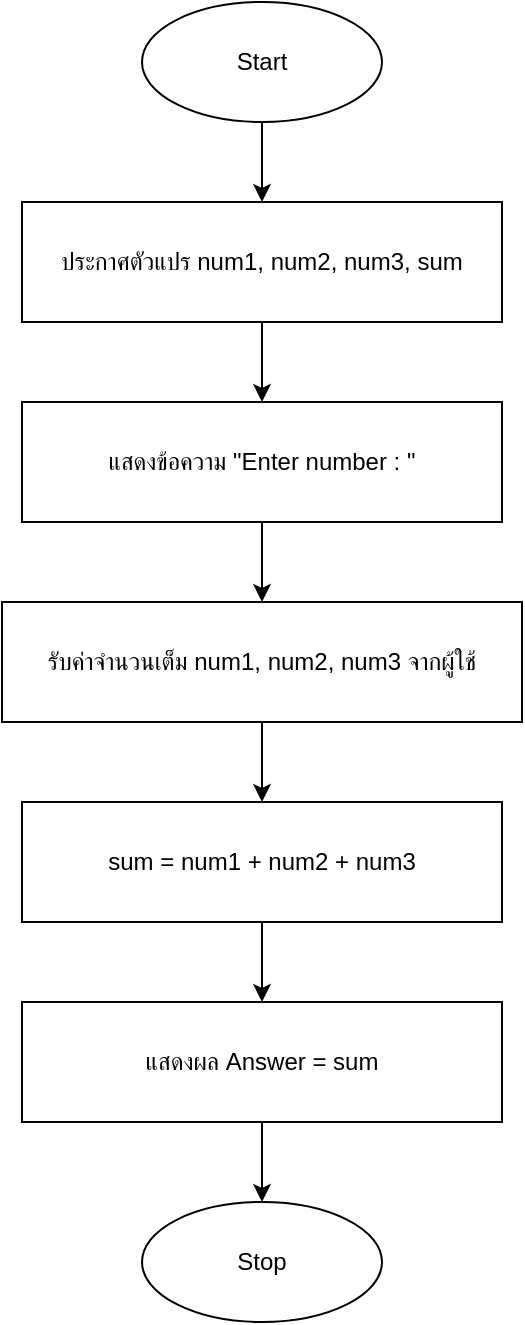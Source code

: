 <mxfile version="28.1.2">
  <diagram name="หน้า-1" id="BYqcdSc_AoZmuEhcFPxz">
    <mxGraphModel dx="1303" dy="783" grid="1" gridSize="10" guides="1" tooltips="1" connect="1" arrows="1" fold="1" page="1" pageScale="1" pageWidth="827" pageHeight="1169" math="0" shadow="0">
      <root>
        <mxCell id="0" />
        <mxCell id="1" parent="0" />
        <mxCell id="O932bBKoCJrC0d9glII3-1" value="Start" style="ellipse;whiteSpace=wrap;html=1;" vertex="1" parent="1">
          <mxGeometry x="353" y="70" width="120" height="60" as="geometry" />
        </mxCell>
        <mxCell id="O932bBKoCJrC0d9glII3-2" value="ประกาศตัวแปร num1, num2, num3, sum" style="rectangle;whiteSpace=wrap;html=1;" vertex="1" parent="1">
          <mxGeometry x="293" y="170" width="240" height="60" as="geometry" />
        </mxCell>
        <mxCell id="O932bBKoCJrC0d9glII3-3" value="แสดงข้อความ &quot;Enter number : &quot;" style="parallelogram;whiteSpace=wrap;html=1;" vertex="1" parent="1">
          <mxGeometry x="293" y="270" width="240" height="60" as="geometry" />
        </mxCell>
        <mxCell id="O932bBKoCJrC0d9glII3-4" value="รับค่าจำนวนเต็ม num1, num2, num3 จากผู้ใช้" style="parallelogram;whiteSpace=wrap;html=1;" vertex="1" parent="1">
          <mxGeometry x="283" y="370" width="260" height="60" as="geometry" />
        </mxCell>
        <mxCell id="O932bBKoCJrC0d9glII3-5" value="sum = num1 + num2 + num3" style="rectangle;whiteSpace=wrap;html=1;" vertex="1" parent="1">
          <mxGeometry x="293" y="470" width="240" height="60" as="geometry" />
        </mxCell>
        <mxCell id="O932bBKoCJrC0d9glII3-6" value="แสดงผล Answer = sum" style="parallelogram;whiteSpace=wrap;html=1;" vertex="1" parent="1">
          <mxGeometry x="293" y="570" width="240" height="60" as="geometry" />
        </mxCell>
        <mxCell id="O932bBKoCJrC0d9glII3-7" value="Stop" style="ellipse;whiteSpace=wrap;html=1;" vertex="1" parent="1">
          <mxGeometry x="353" y="670" width="120" height="60" as="geometry" />
        </mxCell>
        <mxCell id="O932bBKoCJrC0d9glII3-8" style="edgeStyle=orthogonalEdgeStyle;rounded=0;orthogonalLoop=1;jettySize=auto;html=1;" edge="1" parent="1" source="O932bBKoCJrC0d9glII3-1" target="O932bBKoCJrC0d9glII3-2">
          <mxGeometry relative="1" as="geometry" />
        </mxCell>
        <mxCell id="O932bBKoCJrC0d9glII3-9" style="edgeStyle=orthogonalEdgeStyle;rounded=0;orthogonalLoop=1;jettySize=auto;html=1;" edge="1" parent="1" source="O932bBKoCJrC0d9glII3-2" target="O932bBKoCJrC0d9glII3-3">
          <mxGeometry relative="1" as="geometry" />
        </mxCell>
        <mxCell id="O932bBKoCJrC0d9glII3-10" style="edgeStyle=orthogonalEdgeStyle;rounded=0;orthogonalLoop=1;jettySize=auto;html=1;" edge="1" parent="1" source="O932bBKoCJrC0d9glII3-3" target="O932bBKoCJrC0d9glII3-4">
          <mxGeometry relative="1" as="geometry" />
        </mxCell>
        <mxCell id="O932bBKoCJrC0d9glII3-11" style="edgeStyle=orthogonalEdgeStyle;rounded=0;orthogonalLoop=1;jettySize=auto;html=1;" edge="1" parent="1" source="O932bBKoCJrC0d9glII3-4" target="O932bBKoCJrC0d9glII3-5">
          <mxGeometry relative="1" as="geometry" />
        </mxCell>
        <mxCell id="O932bBKoCJrC0d9glII3-12" style="edgeStyle=orthogonalEdgeStyle;rounded=0;orthogonalLoop=1;jettySize=auto;html=1;" edge="1" parent="1" source="O932bBKoCJrC0d9glII3-5" target="O932bBKoCJrC0d9glII3-6">
          <mxGeometry relative="1" as="geometry" />
        </mxCell>
        <mxCell id="O932bBKoCJrC0d9glII3-13" style="edgeStyle=orthogonalEdgeStyle;rounded=0;orthogonalLoop=1;jettySize=auto;html=1;" edge="1" parent="1" source="O932bBKoCJrC0d9glII3-6" target="O932bBKoCJrC0d9glII3-7">
          <mxGeometry relative="1" as="geometry" />
        </mxCell>
      </root>
    </mxGraphModel>
  </diagram>
</mxfile>
